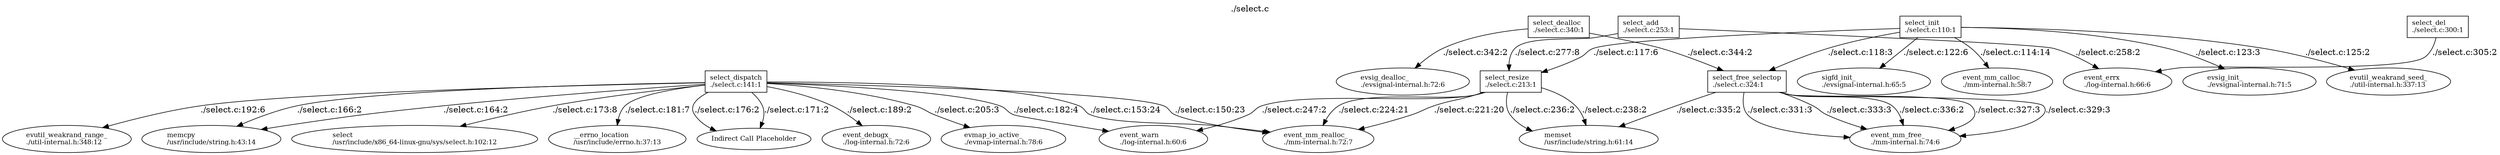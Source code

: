 digraph GRAPH_0 {

  // Generated by Graph::Easy 0.76 at Thu Jan 25 07:04:10 2024

  edge [ arrowhead=normal ];
  graph [ label="./select.c", labelloc=top ];
  node [
    fillcolor=white,
    fontsize=11,
    shape=box,
    style=filled ];

  "./select.c:select_add" [ label="select_add\l./select.c:253:1\l" ]
  "./select.c:select_dealloc" [ label="select_dealloc\l./select.c:340:1\l" ]
  "./select.c:select_del" [ label="select_del\l./select.c:300:1\l" ]
  "./select.c:select_dispatch" [ label="select_dispatch\l./select.c:141:1\l" ]
  "./select.c:select_free_selectop" [ label="select_free_selectop\l./select.c:324:1\l" ]
  "./select.c:select_init" [ label="select_init\l./select.c:110:1\l" ]
  "./select.c:select_resize" [ label="select_resize\l./select.c:213:1\l" ]
  __errno_location [ label="__errno_location\l/usr/include/errno.h:37:13\l", shape=ellipse ]
  __indirect_call [ label="Indirect Call Placeholder\l", shape=ellipse ]
  event_debugx_ [ label="event_debugx_\l./log-internal.h:72:6\l", shape=ellipse ]
  event_errx [ label="event_errx\l./log-internal.h:66:6\l", shape=ellipse ]
  event_mm_calloc_ [ label="event_mm_calloc_\l./mm-internal.h:58:7\l", shape=ellipse ]
  event_mm_free_ [ label="event_mm_free_\l./mm-internal.h:74:6\l", shape=ellipse ]
  event_mm_realloc_ [ label="event_mm_realloc_\l./mm-internal.h:72:7\l", shape=ellipse ]
  event_warn [ label="event_warn\l./log-internal.h:60:6\l", shape=ellipse ]
  evmap_io_active_ [ label="evmap_io_active_\l./evmap-internal.h:78:6\l", shape=ellipse ]
  evsig_dealloc_ [ label="evsig_dealloc_\l./evsignal-internal.h:72:6\l", shape=ellipse ]
  evsig_init_ [ label="evsig_init_\l./evsignal-internal.h:71:5\l", shape=ellipse ]
  evutil_weakrand_range_ [ label="evutil_weakrand_range_\l./util-internal.h:348:12\l", shape=ellipse ]
  evutil_weakrand_seed_ [ label="evutil_weakrand_seed_\l./util-internal.h:337:13\l", shape=ellipse ]
  memcpy [ label="memcpy\l/usr/include/string.h:43:14\l", shape=ellipse ]
  memset [ label="memset\l/usr/include/string.h:61:14\l", shape=ellipse ]
  select [ label="select\l/usr/include/x86_64-linux-gnu/sys/select.h:102:12\l", shape=ellipse ]
  sigfd_init_ [ label="sigfd_init_\l./evsignal-internal.h:65:5\l", shape=ellipse ]

  "./select.c:select_init" -> evsig_init_ [ color="#000000", fontcolor="#000000", label="./select.c:123:3" ]
  "./select.c:select_init" -> sigfd_init_ [ color="#000000", fontcolor="#000000", label="./select.c:122:6" ]
  "./select.c:select_init" -> "./select.c:select_free_selectop" [ color="#000000", fontcolor="#000000", label="./select.c:118:3" ]
  "./select.c:select_init" -> "./select.c:select_resize" [ color="#000000", fontcolor="#000000", label="./select.c:117:6" ]
  "./select.c:select_init" -> evutil_weakrand_seed_ [ color="#000000", fontcolor="#000000", label="./select.c:125:2" ]
  "./select.c:select_init" -> event_mm_calloc_ [ color="#000000", fontcolor="#000000", label="./select.c:114:14" ]
  "./select.c:select_resize" -> memset [ color="#000000", fontcolor="#000000", label="./select.c:236:2" ]
  "./select.c:select_resize" -> memset [ color="#000000", fontcolor="#000000", label="./select.c:238:2" ]
  "./select.c:select_resize" -> event_warn [ color="#000000", fontcolor="#000000", label="./select.c:247:2" ]
  "./select.c:select_resize" -> event_mm_realloc_ [ color="#000000", fontcolor="#000000", label="./select.c:221:20" ]
  "./select.c:select_resize" -> event_mm_realloc_ [ color="#000000", fontcolor="#000000", label="./select.c:224:21" ]
  "./select.c:select_free_selectop" -> event_mm_free_ [ color="#000000", fontcolor="#000000", label="./select.c:327:3" ]
  "./select.c:select_free_selectop" -> event_mm_free_ [ color="#000000", fontcolor="#000000", label="./select.c:329:3" ]
  "./select.c:select_free_selectop" -> event_mm_free_ [ color="#000000", fontcolor="#000000", label="./select.c:331:3" ]
  "./select.c:select_free_selectop" -> event_mm_free_ [ color="#000000", fontcolor="#000000", label="./select.c:333:3" ]
  "./select.c:select_free_selectop" -> event_mm_free_ [ color="#000000", fontcolor="#000000", label="./select.c:336:2" ]
  "./select.c:select_free_selectop" -> memset [ color="#000000", fontcolor="#000000", label="./select.c:335:2" ]
  "./select.c:select_dispatch" -> evmap_io_active_ [ color="#000000", fontcolor="#000000", label="./select.c:205:3" ]
  "./select.c:select_dispatch" -> evutil_weakrand_range_ [ color="#000000", fontcolor="#000000", label="./select.c:192:6" ]
  "./select.c:select_dispatch" -> event_debugx_ [ color="#000000", fontcolor="#000000", label="./select.c:189:2" ]
  "./select.c:select_dispatch" -> event_warn [ color="#000000", fontcolor="#000000", label="./select.c:182:4" ]
  "./select.c:select_dispatch" -> __errno_location [ color="#000000", fontcolor="#000000", label="./select.c:181:7" ]
  "./select.c:select_dispatch" -> select [ color="#000000", fontcolor="#000000", label="./select.c:173:8" ]
  "./select.c:select_dispatch" -> __indirect_call [ color="#000000", fontcolor="#000000", label="./select.c:171:2" ]
  "./select.c:select_dispatch" -> __indirect_call [ color="#000000", fontcolor="#000000", label="./select.c:176:2" ]
  "./select.c:select_dispatch" -> memcpy [ color="#000000", fontcolor="#000000", label="./select.c:164:2" ]
  "./select.c:select_dispatch" -> memcpy [ color="#000000", fontcolor="#000000", label="./select.c:166:2" ]
  "./select.c:select_dispatch" -> event_mm_realloc_ [ color="#000000", fontcolor="#000000", label="./select.c:150:23" ]
  "./select.c:select_dispatch" -> event_mm_realloc_ [ color="#000000", fontcolor="#000000", label="./select.c:153:24" ]
  "./select.c:select_add" -> event_errx [ color="#000000", fontcolor="#000000", label="./select.c:258:2" ]
  "./select.c:select_add" -> "./select.c:select_resize" [ color="#000000", fontcolor="#000000", label="./select.c:277:8" ]
  "./select.c:select_del" -> event_errx [ color="#000000", fontcolor="#000000", label="./select.c:305:2" ]
  "./select.c:select_dealloc" -> "./select.c:select_free_selectop" [ color="#000000", fontcolor="#000000", label="./select.c:344:2" ]
  "./select.c:select_dealloc" -> evsig_dealloc_ [ color="#000000", fontcolor="#000000", label="./select.c:342:2" ]

}
